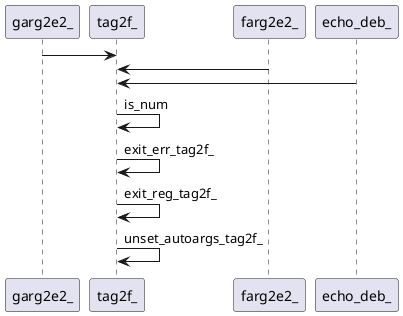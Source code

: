 @startuml rete
garg2e2_ -> tag2f_ 
farg2e2_ -> tag2f_
echo_deb_ -> tag2f_
tag2f_ -> tag2f_:is_num
tag2f_ -> tag2f_:exit_err_tag2f_
tag2f_ -> tag2f_:exit_reg_tag2f_
tag2f_ -> tag2f_:unset_autoargs_tag2f_
' {wrap_fn}
' fnn o-> tag2f_
' {body_fn}
@enduml